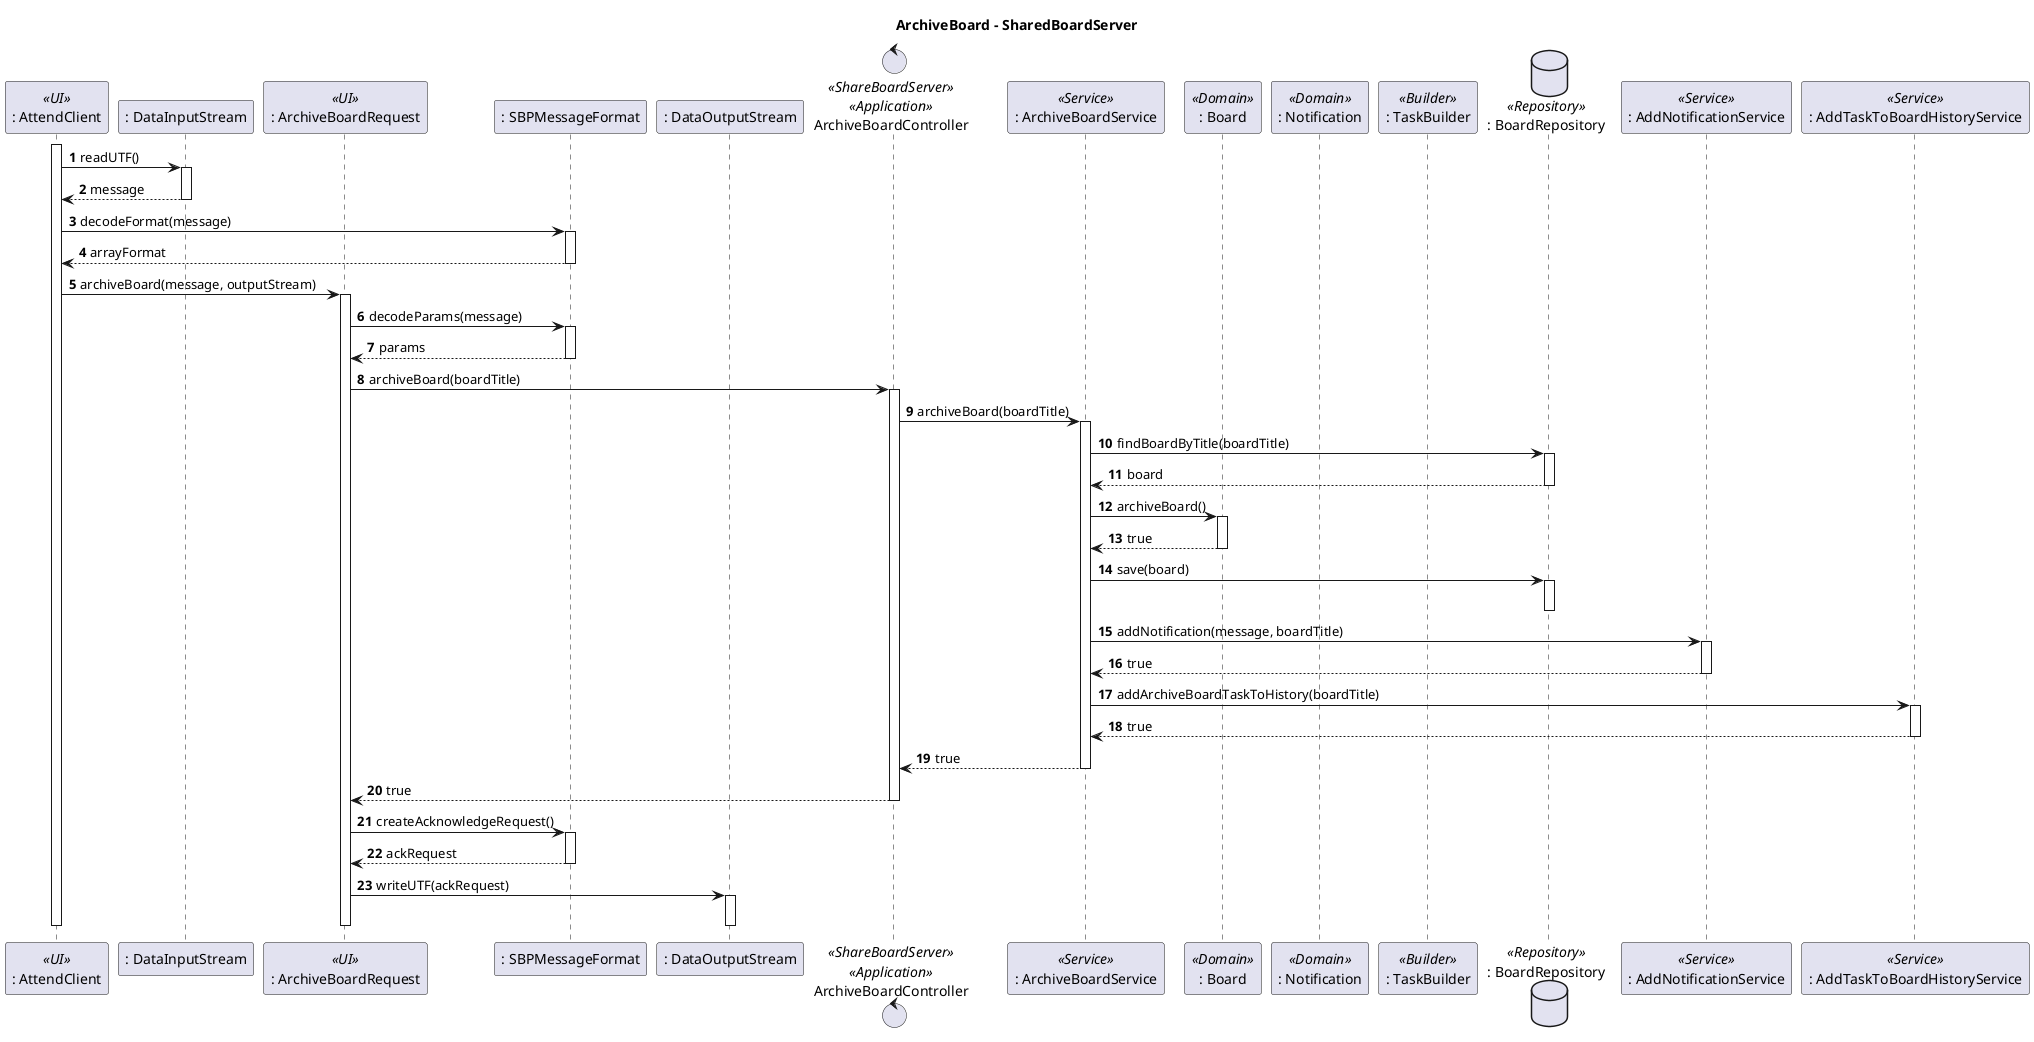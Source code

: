 @startuml
autonumber
title ArchiveBoard - SharedBoardServer

participant ": AttendClient" as UI <<UI>>
participant ": DataInputStream" as DIS
participant ": ArchiveBoardRequest" as ABR <<UI>>
participant ": SBPMessageFormat" as SBPMF
participant ": DataOutputStream" as DOS
control "ArchiveBoardController" as CTRL <<ShareBoardServer>> <<Application>>
participant ": ArchiveBoardService" as SBS <<Service>>
participant ": Board" as B <<Domain>>
participant ": Notification" as N <<Domain>>
participant ": TaskBuilder" as TB <<Builder>>
database ": BoardRepository" as BR <<Repository>>
participant ": AddNotificationService" as ANS <<Service>>
participant ": AddTaskToBoardHistoryService" as ATTBHS <<Service>>
activate UI
UI -> DIS : readUTF()
activate DIS
return message
UI -> SBPMF : decodeFormat(message)
activate SBPMF
return arrayFormat
UI -> ABR : archiveBoard(message, outputStream)
activate ABR
ABR -> SBPMF : decodeParams(message)
activate SBPMF
return params
ABR -> CTRL : archiveBoard(boardTitle)
activate CTRL
CTRL -> SBS : archiveBoard(boardTitle)
activate SBS
SBS -> BR : findBoardByTitle(boardTitle)
activate BR
return board
SBS -> B : archiveBoard()
activate B
return true
SBS -> BR : save(board)
activate BR
deactivate BR
SBS -> ANS : addNotification(message, boardTitle)
activate ANS
return true
SBS -> ATTBHS : addArchiveBoardTaskToHistory(boardTitle)
activate ATTBHS
return true
SBS --> CTRL : true
deactivate SBS
CTRL --> ABR : true
deactivate CTRL
ABR -> SBPMF : createAcknowledgeRequest()
activate SBPMF
return ackRequest
ABR -> DOS : writeUTF(ackRequest)
activate DOS
deactivate DOS
deactivate ABR
deactivate UI
@enduml
